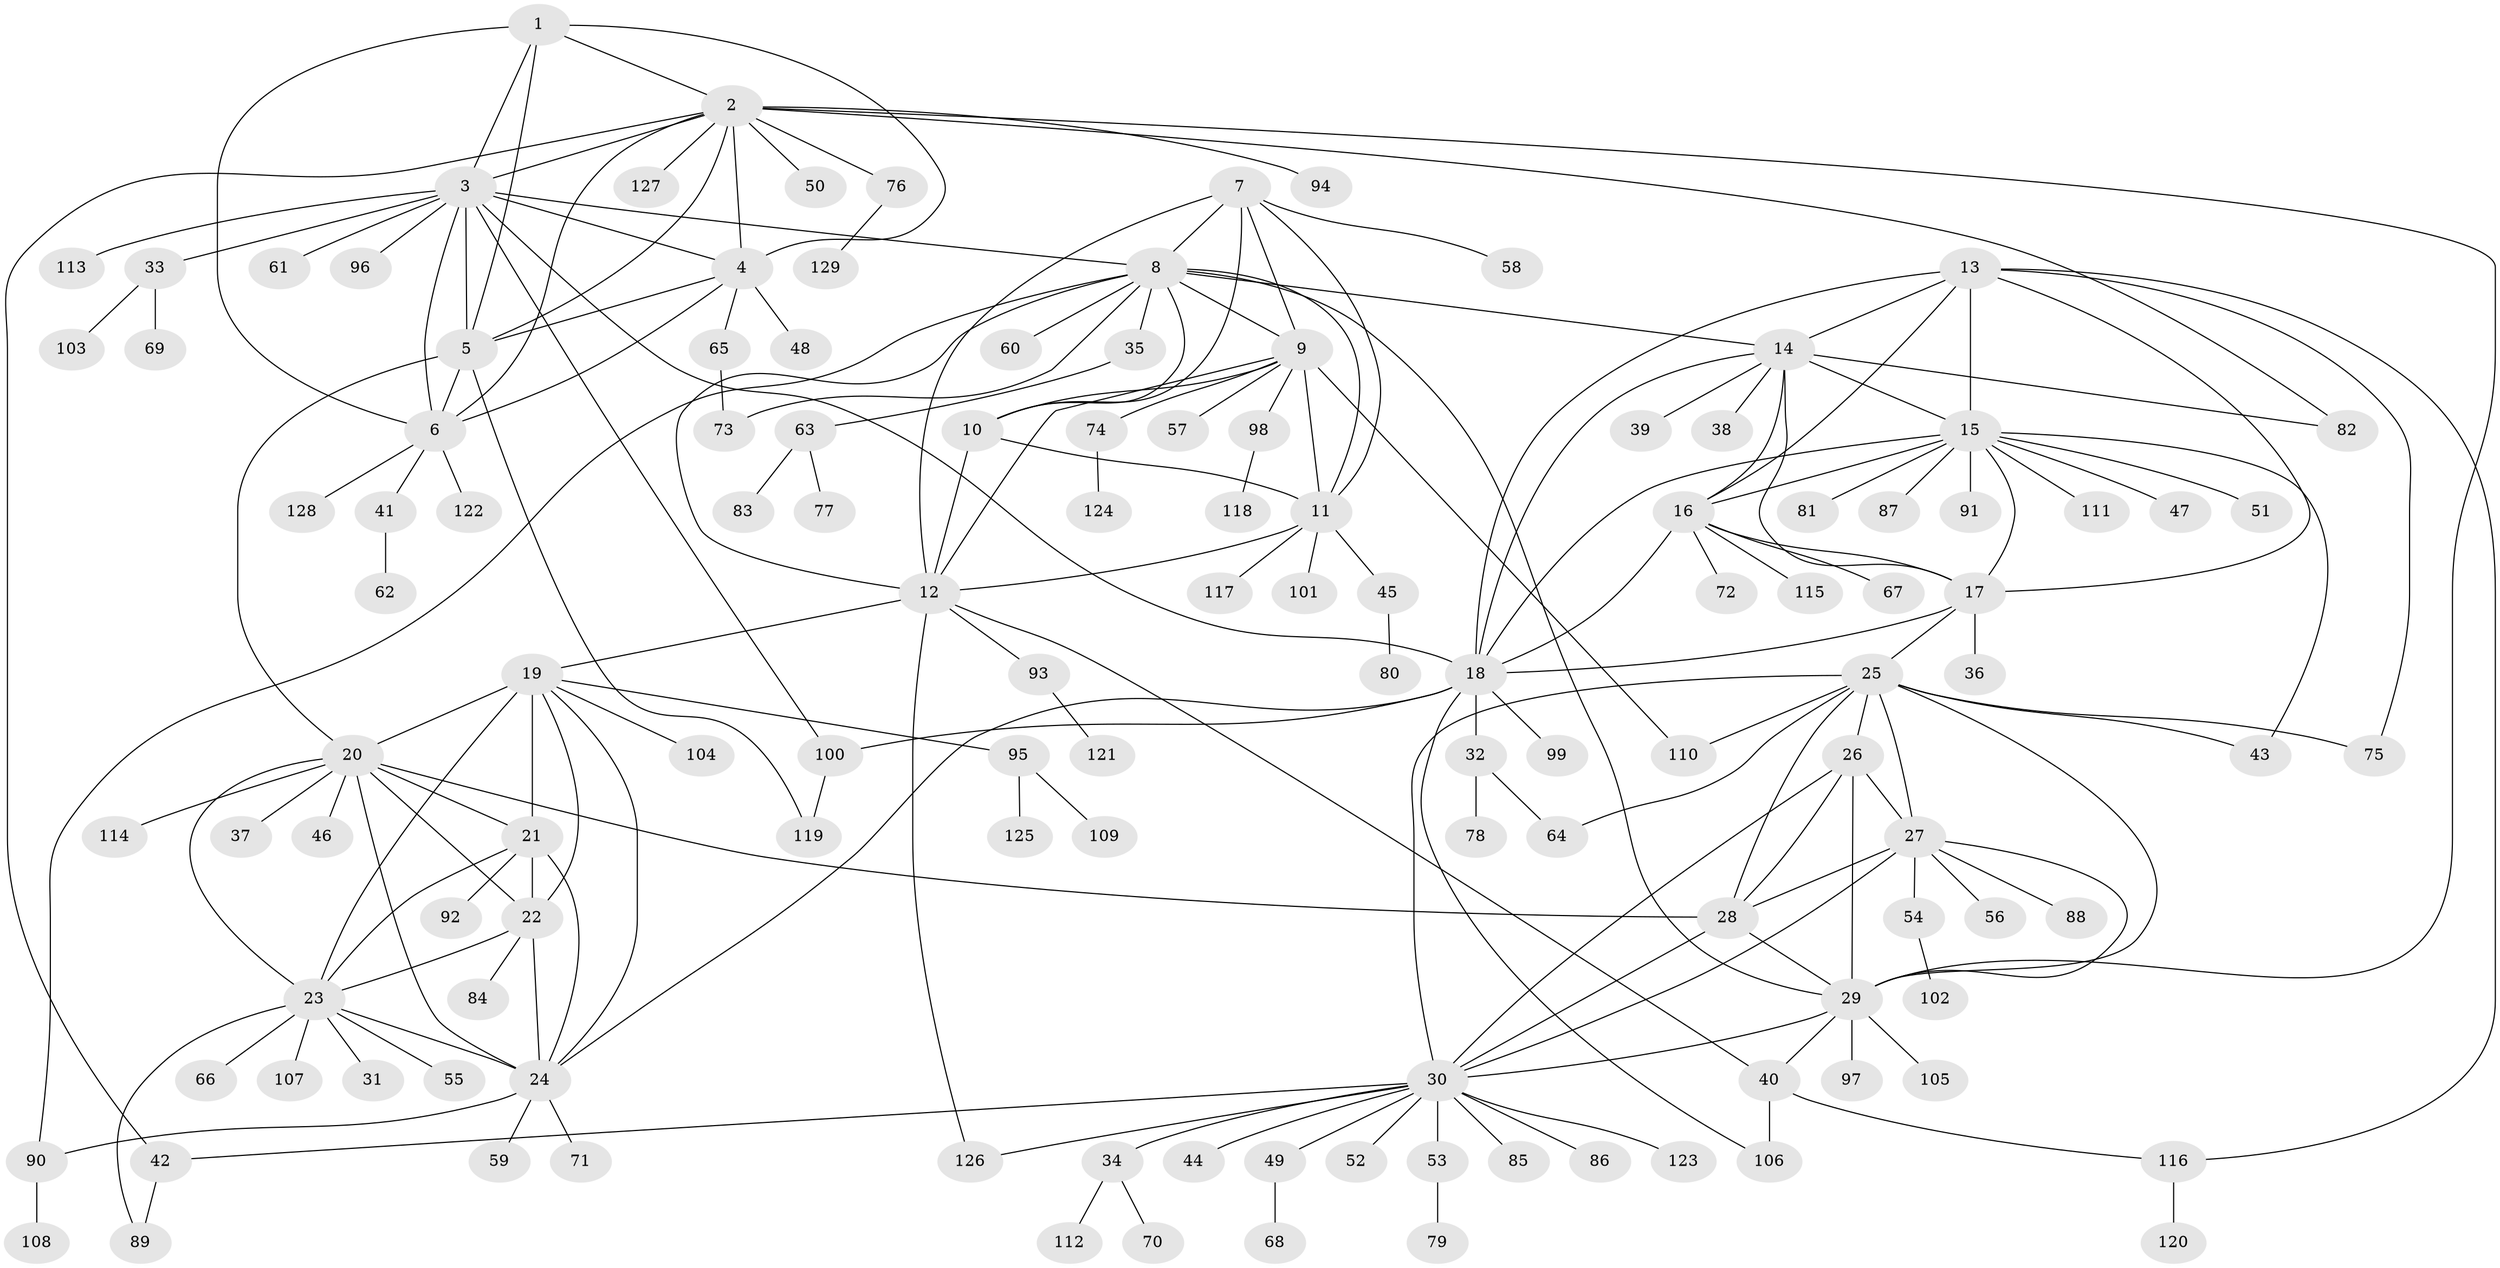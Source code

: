 // Generated by graph-tools (version 1.1) at 2025/50/03/09/25 03:50:41]
// undirected, 129 vertices, 199 edges
graph export_dot {
graph [start="1"]
  node [color=gray90,style=filled];
  1;
  2;
  3;
  4;
  5;
  6;
  7;
  8;
  9;
  10;
  11;
  12;
  13;
  14;
  15;
  16;
  17;
  18;
  19;
  20;
  21;
  22;
  23;
  24;
  25;
  26;
  27;
  28;
  29;
  30;
  31;
  32;
  33;
  34;
  35;
  36;
  37;
  38;
  39;
  40;
  41;
  42;
  43;
  44;
  45;
  46;
  47;
  48;
  49;
  50;
  51;
  52;
  53;
  54;
  55;
  56;
  57;
  58;
  59;
  60;
  61;
  62;
  63;
  64;
  65;
  66;
  67;
  68;
  69;
  70;
  71;
  72;
  73;
  74;
  75;
  76;
  77;
  78;
  79;
  80;
  81;
  82;
  83;
  84;
  85;
  86;
  87;
  88;
  89;
  90;
  91;
  92;
  93;
  94;
  95;
  96;
  97;
  98;
  99;
  100;
  101;
  102;
  103;
  104;
  105;
  106;
  107;
  108;
  109;
  110;
  111;
  112;
  113;
  114;
  115;
  116;
  117;
  118;
  119;
  120;
  121;
  122;
  123;
  124;
  125;
  126;
  127;
  128;
  129;
  1 -- 2;
  1 -- 3;
  1 -- 4;
  1 -- 5;
  1 -- 6;
  2 -- 3;
  2 -- 4;
  2 -- 5;
  2 -- 6;
  2 -- 29;
  2 -- 42;
  2 -- 50;
  2 -- 76;
  2 -- 82;
  2 -- 94;
  2 -- 127;
  3 -- 4;
  3 -- 5;
  3 -- 6;
  3 -- 8;
  3 -- 18;
  3 -- 33;
  3 -- 61;
  3 -- 96;
  3 -- 100;
  3 -- 113;
  4 -- 5;
  4 -- 6;
  4 -- 48;
  4 -- 65;
  5 -- 6;
  5 -- 20;
  5 -- 119;
  6 -- 41;
  6 -- 122;
  6 -- 128;
  7 -- 8;
  7 -- 9;
  7 -- 10;
  7 -- 11;
  7 -- 12;
  7 -- 58;
  8 -- 9;
  8 -- 10;
  8 -- 11;
  8 -- 12;
  8 -- 14;
  8 -- 29;
  8 -- 35;
  8 -- 60;
  8 -- 73;
  8 -- 90;
  9 -- 10;
  9 -- 11;
  9 -- 12;
  9 -- 57;
  9 -- 74;
  9 -- 98;
  9 -- 110;
  10 -- 11;
  10 -- 12;
  11 -- 12;
  11 -- 45;
  11 -- 101;
  11 -- 117;
  12 -- 19;
  12 -- 40;
  12 -- 93;
  12 -- 126;
  13 -- 14;
  13 -- 15;
  13 -- 16;
  13 -- 17;
  13 -- 18;
  13 -- 75;
  13 -- 116;
  14 -- 15;
  14 -- 16;
  14 -- 17;
  14 -- 18;
  14 -- 38;
  14 -- 39;
  14 -- 82;
  15 -- 16;
  15 -- 17;
  15 -- 18;
  15 -- 43;
  15 -- 47;
  15 -- 51;
  15 -- 81;
  15 -- 87;
  15 -- 91;
  15 -- 111;
  16 -- 17;
  16 -- 18;
  16 -- 67;
  16 -- 72;
  16 -- 115;
  17 -- 18;
  17 -- 25;
  17 -- 36;
  18 -- 24;
  18 -- 32;
  18 -- 99;
  18 -- 100;
  18 -- 106;
  19 -- 20;
  19 -- 21;
  19 -- 22;
  19 -- 23;
  19 -- 24;
  19 -- 95;
  19 -- 104;
  20 -- 21;
  20 -- 22;
  20 -- 23;
  20 -- 24;
  20 -- 28;
  20 -- 37;
  20 -- 46;
  20 -- 114;
  21 -- 22;
  21 -- 23;
  21 -- 24;
  21 -- 92;
  22 -- 23;
  22 -- 24;
  22 -- 84;
  23 -- 24;
  23 -- 31;
  23 -- 55;
  23 -- 66;
  23 -- 89;
  23 -- 107;
  24 -- 59;
  24 -- 71;
  24 -- 90;
  25 -- 26;
  25 -- 27;
  25 -- 28;
  25 -- 29;
  25 -- 30;
  25 -- 43;
  25 -- 64;
  25 -- 75;
  25 -- 110;
  26 -- 27;
  26 -- 28;
  26 -- 29;
  26 -- 30;
  27 -- 28;
  27 -- 29;
  27 -- 30;
  27 -- 54;
  27 -- 56;
  27 -- 88;
  28 -- 29;
  28 -- 30;
  29 -- 30;
  29 -- 40;
  29 -- 97;
  29 -- 105;
  30 -- 34;
  30 -- 42;
  30 -- 44;
  30 -- 49;
  30 -- 52;
  30 -- 53;
  30 -- 85;
  30 -- 86;
  30 -- 123;
  30 -- 126;
  32 -- 64;
  32 -- 78;
  33 -- 69;
  33 -- 103;
  34 -- 70;
  34 -- 112;
  35 -- 63;
  40 -- 106;
  40 -- 116;
  41 -- 62;
  42 -- 89;
  45 -- 80;
  49 -- 68;
  53 -- 79;
  54 -- 102;
  63 -- 77;
  63 -- 83;
  65 -- 73;
  74 -- 124;
  76 -- 129;
  90 -- 108;
  93 -- 121;
  95 -- 109;
  95 -- 125;
  98 -- 118;
  100 -- 119;
  116 -- 120;
}
